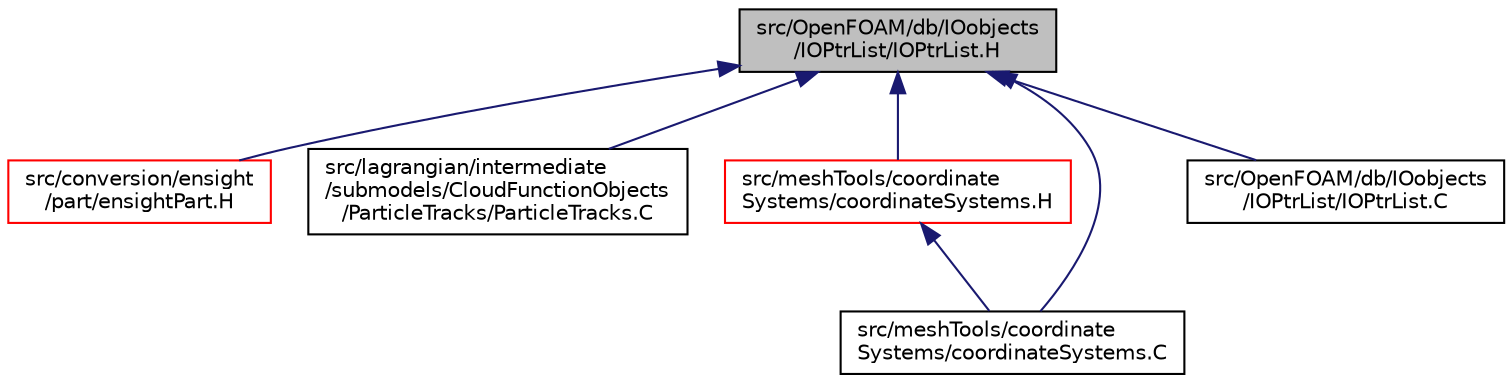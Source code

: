 digraph "src/OpenFOAM/db/IOobjects/IOPtrList/IOPtrList.H"
{
  bgcolor="transparent";
  edge [fontname="Helvetica",fontsize="10",labelfontname="Helvetica",labelfontsize="10"];
  node [fontname="Helvetica",fontsize="10",shape=record];
  Node87 [label="src/OpenFOAM/db/IOobjects\l/IOPtrList/IOPtrList.H",height=0.2,width=0.4,color="black", fillcolor="grey75", style="filled", fontcolor="black"];
  Node87 -> Node88 [dir="back",color="midnightblue",fontsize="10",style="solid",fontname="Helvetica"];
  Node88 [label="src/conversion/ensight\l/part/ensightPart.H",height=0.2,width=0.4,color="red",URL="$a00152.html"];
  Node87 -> Node100 [dir="back",color="midnightblue",fontsize="10",style="solid",fontname="Helvetica"];
  Node100 [label="src/lagrangian/intermediate\l/submodels/CloudFunctionObjects\l/ParticleTracks/ParticleTracks.C",height=0.2,width=0.4,color="black",URL="$a06257.html"];
  Node87 -> Node101 [dir="back",color="midnightblue",fontsize="10",style="solid",fontname="Helvetica"];
  Node101 [label="src/meshTools/coordinate\lSystems/coordinateSystems.H",height=0.2,width=0.4,color="red",URL="$a08216.html"];
  Node101 -> Node103 [dir="back",color="midnightblue",fontsize="10",style="solid",fontname="Helvetica"];
  Node103 [label="src/meshTools/coordinate\lSystems/coordinateSystems.C",height=0.2,width=0.4,color="black",URL="$a08213.html"];
  Node87 -> Node103 [dir="back",color="midnightblue",fontsize="10",style="solid",fontname="Helvetica"];
  Node87 -> Node141 [dir="back",color="midnightblue",fontsize="10",style="solid",fontname="Helvetica"];
  Node141 [label="src/OpenFOAM/db/IOobjects\l/IOPtrList/IOPtrList.C",height=0.2,width=0.4,color="black",URL="$a09776.html"];
}
